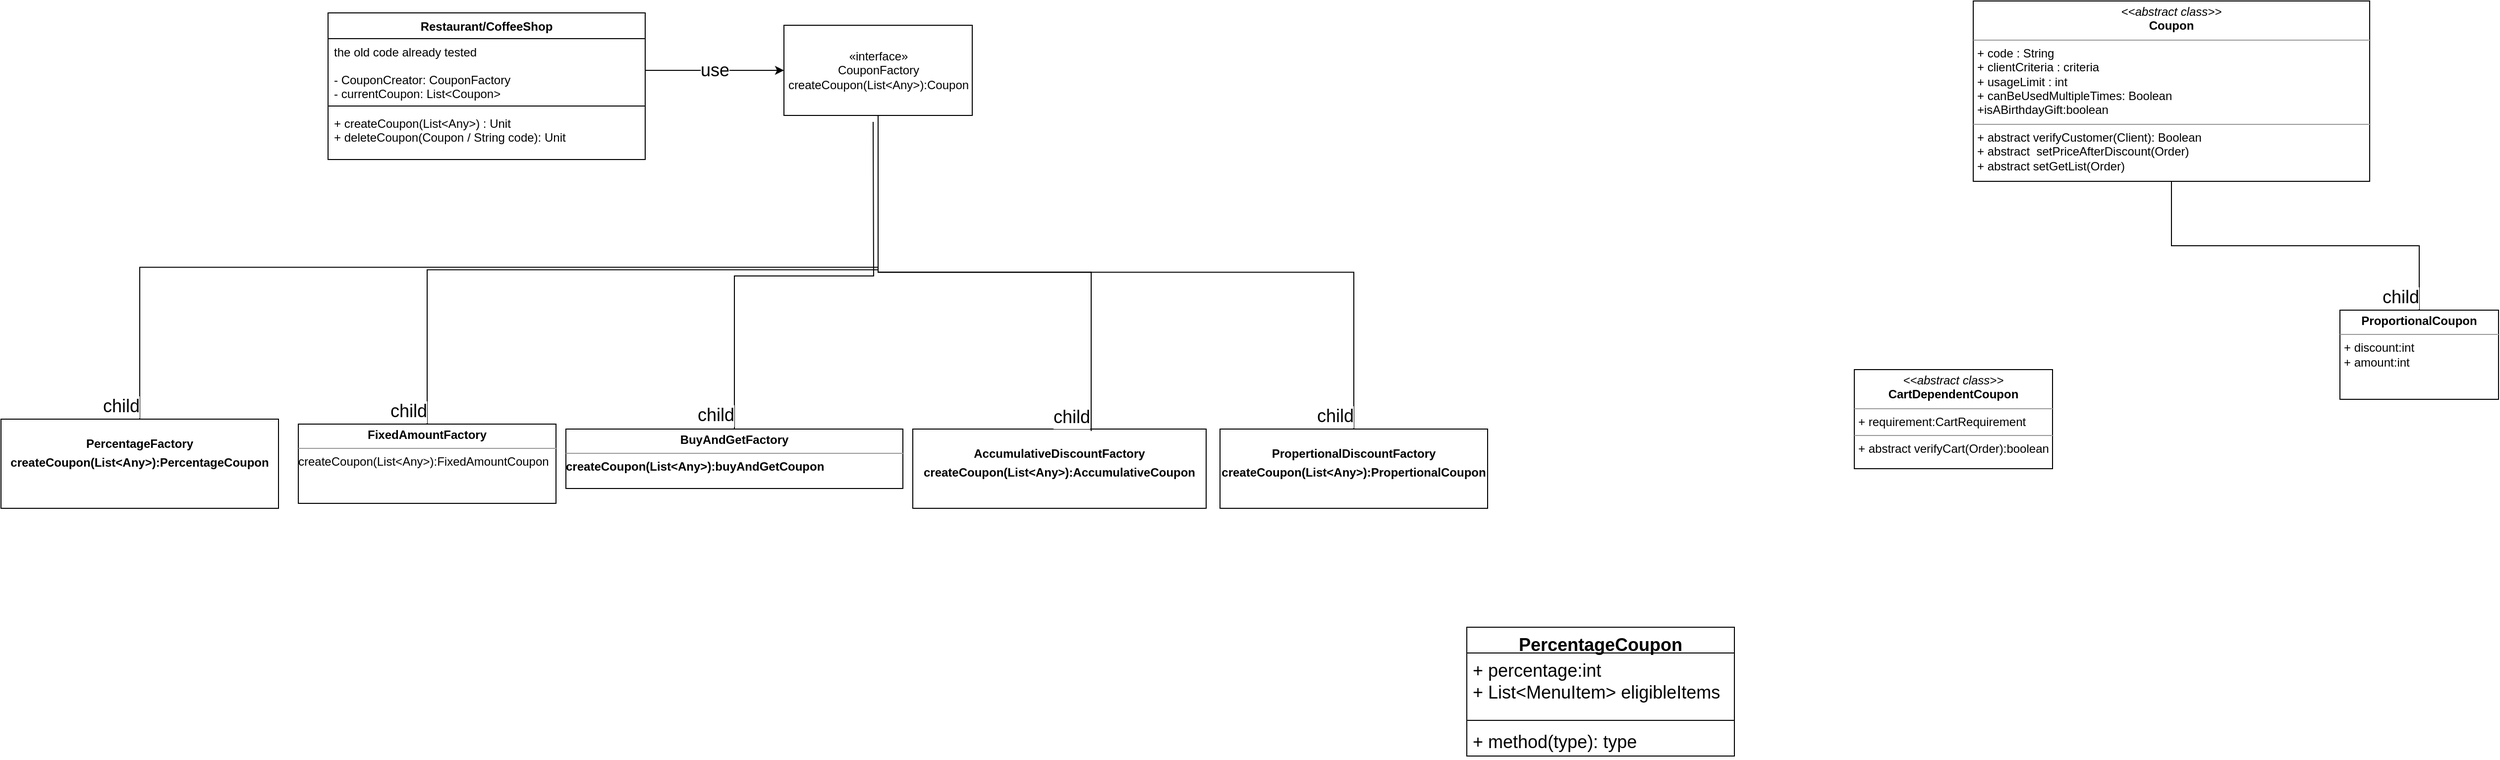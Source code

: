 <mxfile version="15.4.3" type="github">
  <diagram id="kLIZPY2Z_ZGTEdxILeMI" name="Page-1">
    <mxGraphModel dx="1544" dy="1460" grid="1" gridSize="10" guides="1" tooltips="1" connect="1" arrows="1" fold="1" page="1" pageScale="1" pageWidth="850" pageHeight="1100" math="0" shadow="0">
      <root>
        <mxCell id="0" />
        <mxCell id="1" parent="0" />
        <mxCell id="prTzPAkD1qdlaG6kKBDe-8" value="Restaurant/CoffeeShop" style="swimlane;fontStyle=1;align=center;verticalAlign=top;childLayout=stackLayout;horizontal=1;startSize=26;horizontalStack=0;resizeParent=1;resizeParentMax=0;resizeLast=0;collapsible=1;marginBottom=0;" parent="1" vertex="1">
          <mxGeometry x="-510" y="-940" width="320" height="148" as="geometry" />
        </mxCell>
        <mxCell id="prTzPAkD1qdlaG6kKBDe-9" value="the old code already tested&#xa;&#xa;- CouponCreator: CouponFactory&#xa;- currentCoupon: List&lt;Coupon&gt;" style="text;strokeColor=none;fillColor=none;align=left;verticalAlign=top;spacingLeft=4;spacingRight=4;overflow=hidden;rotatable=0;points=[[0,0.5],[1,0.5]];portConstraint=eastwest;" parent="prTzPAkD1qdlaG6kKBDe-8" vertex="1">
          <mxGeometry y="26" width="320" height="64" as="geometry" />
        </mxCell>
        <mxCell id="prTzPAkD1qdlaG6kKBDe-10" value="" style="line;strokeWidth=1;fillColor=none;align=left;verticalAlign=middle;spacingTop=-1;spacingLeft=3;spacingRight=3;rotatable=0;labelPosition=right;points=[];portConstraint=eastwest;" parent="prTzPAkD1qdlaG6kKBDe-8" vertex="1">
          <mxGeometry y="90" width="320" height="8" as="geometry" />
        </mxCell>
        <mxCell id="prTzPAkD1qdlaG6kKBDe-11" value="+ createCoupon(List&lt;Any&gt;) : Unit&#xa;+ deleteCoupon(Coupon / String code): Unit" style="text;strokeColor=none;fillColor=none;align=left;verticalAlign=top;spacingLeft=4;spacingRight=4;overflow=hidden;rotatable=0;points=[[0,0.5],[1,0.5]];portConstraint=eastwest;" parent="prTzPAkD1qdlaG6kKBDe-8" vertex="1">
          <mxGeometry y="98" width="320" height="50" as="geometry" />
        </mxCell>
        <mxCell id="prTzPAkD1qdlaG6kKBDe-12" value="«interface»&lt;br&gt;CouponFactory&lt;br&gt;createCoupon(List&amp;lt;Any&amp;gt;):Coupon" style="html=1;" parent="1" vertex="1">
          <mxGeometry x="-50" y="-927.5" width="190" height="91" as="geometry" />
        </mxCell>
        <mxCell id="prTzPAkD1qdlaG6kKBDe-14" value="&lt;p style=&quot;margin: 0px ; margin-top: 4px ; text-align: center&quot;&gt;&lt;br&gt;&lt;b&gt;PercentageFactory&lt;/b&gt;&lt;/p&gt;&lt;p style=&quot;margin: 0px ; margin-top: 4px ; text-align: center&quot;&gt;&lt;b&gt;createCoupon(List&amp;lt;Any&amp;gt;):PercentageCoupon&lt;/b&gt;&lt;/p&gt;" style="verticalAlign=top;align=left;overflow=fill;fontSize=12;fontFamily=Helvetica;html=1;" parent="1" vertex="1">
          <mxGeometry x="-840" y="-530" width="280" height="90" as="geometry" />
        </mxCell>
        <mxCell id="prTzPAkD1qdlaG6kKBDe-16" value="&lt;p style=&quot;margin: 0px ; margin-top: 4px ; text-align: center&quot;&gt;&lt;b&gt;FixedAmountFactory&lt;/b&gt;&lt;/p&gt;&lt;hr size=&quot;1&quot;&gt;&lt;div style=&quot;height: 2px&quot;&gt;createCoupon(List&amp;lt;Any&amp;gt;):FixedAmountCoupon&lt;/div&gt;" style="verticalAlign=top;align=left;overflow=fill;fontSize=12;fontFamily=Helvetica;html=1;" parent="1" vertex="1">
          <mxGeometry x="-540" y="-525" width="260" height="80" as="geometry" />
        </mxCell>
        <mxCell id="prTzPAkD1qdlaG6kKBDe-18" value="&lt;p style=&quot;margin: 0px ; margin-top: 4px ; text-align: center&quot;&gt;&lt;b&gt;BuyAndGetFactory&lt;/b&gt;&lt;/p&gt;&lt;hr size=&quot;1&quot;&gt;&lt;div style=&quot;height: 2px&quot;&gt;&lt;b&gt;createCoupon(List&amp;lt;Any&amp;gt;):buyAndGetCoupon&lt;/b&gt;&lt;/div&gt;" style="verticalAlign=top;align=left;overflow=fill;fontSize=12;fontFamily=Helvetica;html=1;" parent="1" vertex="1">
          <mxGeometry x="-270" y="-520" width="340" height="60" as="geometry" />
        </mxCell>
        <mxCell id="H8ev0atWPXlf6B0PMMAp-4" value="&lt;p style=&quot;margin: 0px ; margin-top: 4px ; text-align: center&quot;&gt;&lt;b&gt;&lt;br&gt;PropertionalDiscountFactory&lt;/b&gt;&lt;/p&gt;&lt;p style=&quot;margin: 0px ; margin-top: 4px ; text-align: center&quot;&gt;&lt;b&gt;createCoupon(List&amp;lt;Any&amp;gt;):PropertionalCoupon&lt;/b&gt;&lt;/p&gt;" style="verticalAlign=top;align=left;overflow=fill;fontSize=12;fontFamily=Helvetica;html=1;" vertex="1" parent="1">
          <mxGeometry x="390" y="-520" width="270" height="80" as="geometry" />
        </mxCell>
        <mxCell id="H8ev0atWPXlf6B0PMMAp-5" value="&lt;p style=&quot;margin: 0px ; margin-top: 4px ; text-align: center&quot;&gt;&lt;br&gt;&lt;b&gt;AccumulativeDiscountFactory&lt;/b&gt;&lt;/p&gt;&lt;p style=&quot;margin: 0px ; margin-top: 4px ; text-align: center&quot;&gt;&lt;b&gt;createCoupon(List&amp;lt;Any&amp;gt;):AccumulativeCoupon&lt;/b&gt;&lt;/p&gt;" style="verticalAlign=top;align=left;overflow=fill;fontSize=12;fontFamily=Helvetica;html=1;" vertex="1" parent="1">
          <mxGeometry x="80" y="-520" width="296" height="80" as="geometry" />
        </mxCell>
        <mxCell id="H8ev0atWPXlf6B0PMMAp-28" value="" style="endArrow=none;html=1;edgeStyle=orthogonalEdgeStyle;rounded=0;fontSize=18;exitX=0.5;exitY=1;exitDx=0;exitDy=0;" edge="1" parent="1" source="prTzPAkD1qdlaG6kKBDe-12" target="prTzPAkD1qdlaG6kKBDe-14">
          <mxGeometry relative="1" as="geometry">
            <mxPoint x="40" y="-760" as="sourcePoint" />
            <mxPoint x="-680" y="-550" as="targetPoint" />
          </mxGeometry>
        </mxCell>
        <mxCell id="H8ev0atWPXlf6B0PMMAp-30" value="child" style="edgeLabel;resizable=0;html=1;align=right;verticalAlign=bottom;fontSize=18;" connectable="0" vertex="1" parent="H8ev0atWPXlf6B0PMMAp-28">
          <mxGeometry x="1" relative="1" as="geometry" />
        </mxCell>
        <mxCell id="H8ev0atWPXlf6B0PMMAp-33" value="" style="endArrow=none;html=1;edgeStyle=orthogonalEdgeStyle;rounded=0;fontSize=18;entryX=0.5;entryY=0;entryDx=0;entryDy=0;exitX=0.5;exitY=1;exitDx=0;exitDy=0;" edge="1" parent="1" source="prTzPAkD1qdlaG6kKBDe-12" target="prTzPAkD1qdlaG6kKBDe-16">
          <mxGeometry relative="1" as="geometry">
            <mxPoint x="-200" y="-750" as="sourcePoint" />
            <mxPoint x="-40" y="-750" as="targetPoint" />
          </mxGeometry>
        </mxCell>
        <mxCell id="H8ev0atWPXlf6B0PMMAp-35" value="child" style="edgeLabel;resizable=0;html=1;align=right;verticalAlign=bottom;fontSize=18;" connectable="0" vertex="1" parent="H8ev0atWPXlf6B0PMMAp-33">
          <mxGeometry x="1" relative="1" as="geometry" />
        </mxCell>
        <mxCell id="H8ev0atWPXlf6B0PMMAp-36" value="" style="endArrow=none;html=1;edgeStyle=orthogonalEdgeStyle;rounded=0;fontSize=18;entryX=0.5;entryY=0;entryDx=0;entryDy=0;" edge="1" parent="1" target="prTzPAkD1qdlaG6kKBDe-18">
          <mxGeometry relative="1" as="geometry">
            <mxPoint x="40" y="-830" as="sourcePoint" />
            <mxPoint x="30" y="-710" as="targetPoint" />
          </mxGeometry>
        </mxCell>
        <mxCell id="H8ev0atWPXlf6B0PMMAp-38" value="child" style="edgeLabel;resizable=0;html=1;align=right;verticalAlign=bottom;fontSize=18;" connectable="0" vertex="1" parent="H8ev0atWPXlf6B0PMMAp-36">
          <mxGeometry x="1" relative="1" as="geometry" />
        </mxCell>
        <mxCell id="H8ev0atWPXlf6B0PMMAp-39" value="" style="endArrow=none;html=1;edgeStyle=orthogonalEdgeStyle;rounded=0;fontSize=18;entryX=0.608;entryY=0.025;entryDx=0;entryDy=0;entryPerimeter=0;exitX=0.5;exitY=1;exitDx=0;exitDy=0;" edge="1" parent="1" source="prTzPAkD1qdlaG6kKBDe-12" target="H8ev0atWPXlf6B0PMMAp-5">
          <mxGeometry relative="1" as="geometry">
            <mxPoint x="30" y="-710" as="sourcePoint" />
            <mxPoint x="190" y="-710" as="targetPoint" />
          </mxGeometry>
        </mxCell>
        <mxCell id="H8ev0atWPXlf6B0PMMAp-41" value="child" style="edgeLabel;resizable=0;html=1;align=right;verticalAlign=bottom;fontSize=18;" connectable="0" vertex="1" parent="H8ev0atWPXlf6B0PMMAp-39">
          <mxGeometry x="1" relative="1" as="geometry" />
        </mxCell>
        <mxCell id="H8ev0atWPXlf6B0PMMAp-42" value="" style="endArrow=none;html=1;edgeStyle=orthogonalEdgeStyle;rounded=0;fontSize=18;entryX=0.5;entryY=0;entryDx=0;entryDy=0;exitX=0.5;exitY=1;exitDx=0;exitDy=0;" edge="1" parent="1" source="prTzPAkD1qdlaG6kKBDe-12" target="H8ev0atWPXlf6B0PMMAp-4">
          <mxGeometry relative="1" as="geometry">
            <mxPoint x="240" y="-710" as="sourcePoint" />
            <mxPoint x="400" y="-710" as="targetPoint" />
          </mxGeometry>
        </mxCell>
        <mxCell id="H8ev0atWPXlf6B0PMMAp-44" value="child" style="edgeLabel;resizable=0;html=1;align=right;verticalAlign=bottom;fontSize=18;" connectable="0" vertex="1" parent="H8ev0atWPXlf6B0PMMAp-42">
          <mxGeometry x="1" relative="1" as="geometry" />
        </mxCell>
        <mxCell id="H8ev0atWPXlf6B0PMMAp-48" value="use" style="edgeStyle=orthogonalEdgeStyle;rounded=0;orthogonalLoop=1;jettySize=auto;html=1;exitX=1;exitY=0.5;exitDx=0;exitDy=0;entryX=0;entryY=0.5;entryDx=0;entryDy=0;fontSize=18;" edge="1" parent="1" source="prTzPAkD1qdlaG6kKBDe-9" target="prTzPAkD1qdlaG6kKBDe-12">
          <mxGeometry relative="1" as="geometry" />
        </mxCell>
        <mxCell id="H8ev0atWPXlf6B0PMMAp-49" value="&lt;p style=&quot;margin: 0px ; margin-top: 4px ; text-align: center&quot;&gt;&lt;i&gt;&amp;lt;&amp;lt;abstract class&amp;gt;&amp;gt;&lt;/i&gt;&lt;br&gt;&lt;b&gt;Coupon&lt;/b&gt;&lt;/p&gt;&lt;hr size=&quot;1&quot;&gt;&lt;p style=&quot;margin: 0px ; margin-left: 4px&quot;&gt;+ code : String&lt;br&gt;+ clientCriteria : criteria&amp;nbsp;&lt;/p&gt;&lt;p style=&quot;margin: 0px ; margin-left: 4px&quot;&gt;+ usageLimit : int&lt;/p&gt;&lt;p style=&quot;margin: 0px ; margin-left: 4px&quot;&gt;+ canBeUsedMultipleTimes: Boolean&lt;/p&gt;&lt;p style=&quot;margin: 0px ; margin-left: 4px&quot;&gt;+isABirthdayGift:boolean&lt;/p&gt;&lt;hr size=&quot;1&quot;&gt;&lt;p style=&quot;margin: 0px ; margin-left: 4px&quot;&gt;+ abstract verifyCustomer(Client): Boolean&lt;br&gt;+ abstract&amp;nbsp; setPriceAfterDiscount(Order)&lt;/p&gt;&lt;p style=&quot;margin: 0px ; margin-left: 4px&quot;&gt;+ abstract setGetList(Order)&lt;/p&gt;" style="verticalAlign=top;align=left;overflow=fill;fontSize=12;fontFamily=Helvetica;html=1;" vertex="1" parent="1">
          <mxGeometry x="1150" y="-952" width="400" height="182" as="geometry" />
        </mxCell>
        <mxCell id="H8ev0atWPXlf6B0PMMAp-51" value="&lt;p style=&quot;margin: 0px ; margin-top: 4px ; text-align: center&quot;&gt;&lt;b&gt;ProportionalCoupon&lt;/b&gt;&lt;/p&gt;&lt;hr size=&quot;1&quot;&gt;&lt;p style=&quot;margin: 0px ; margin-left: 4px&quot;&gt;+ discount:int&lt;/p&gt;&lt;p style=&quot;margin: 0px ; margin-left: 4px&quot;&gt;+ amount:int&lt;/p&gt;&lt;p style=&quot;margin: 0px ; margin-left: 4px&quot;&gt;&lt;br&gt;&lt;/p&gt;" style="verticalAlign=top;align=left;overflow=fill;fontSize=12;fontFamily=Helvetica;html=1;" vertex="1" parent="1">
          <mxGeometry x="1520" y="-640" width="160" height="90" as="geometry" />
        </mxCell>
        <mxCell id="H8ev0atWPXlf6B0PMMAp-53" value="" style="endArrow=none;html=1;edgeStyle=orthogonalEdgeStyle;rounded=0;fontSize=18;entryX=0.5;entryY=0;entryDx=0;entryDy=0;exitX=0.5;exitY=1;exitDx=0;exitDy=0;" edge="1" parent="1" source="H8ev0atWPXlf6B0PMMAp-49" target="H8ev0atWPXlf6B0PMMAp-51">
          <mxGeometry relative="1" as="geometry">
            <mxPoint x="1280" y="-680" as="sourcePoint" />
            <mxPoint x="1460" y="-680" as="targetPoint" />
          </mxGeometry>
        </mxCell>
        <mxCell id="H8ev0atWPXlf6B0PMMAp-55" value="child" style="edgeLabel;resizable=0;html=1;align=right;verticalAlign=bottom;fontSize=18;" connectable="0" vertex="1" parent="H8ev0atWPXlf6B0PMMAp-53">
          <mxGeometry x="1" relative="1" as="geometry" />
        </mxCell>
        <mxCell id="H8ev0atWPXlf6B0PMMAp-56" value="&lt;p style=&quot;margin: 0px ; margin-top: 4px ; text-align: center&quot;&gt;&lt;i&gt;&amp;lt;&amp;lt;abstract class&amp;gt;&amp;gt;&lt;/i&gt;&lt;br&gt;&lt;b&gt;CartDependentCoupon&lt;/b&gt;&lt;/p&gt;&lt;hr size=&quot;1&quot;&gt;&lt;p style=&quot;margin: 0px ; margin-left: 4px&quot;&gt;+ requirement:CartRequirement&amp;nbsp;&lt;/p&gt;&lt;hr size=&quot;1&quot;&gt;&lt;p style=&quot;margin: 0px ; margin-left: 4px&quot;&gt;+ abstract verifyCart(Order):boolean&amp;nbsp;&amp;nbsp;&lt;br&gt;&lt;br&gt;&lt;/p&gt;" style="verticalAlign=top;align=left;overflow=fill;fontSize=12;fontFamily=Helvetica;html=1;" vertex="1" parent="1">
          <mxGeometry x="1030" y="-580" width="200" height="100" as="geometry" />
        </mxCell>
        <mxCell id="H8ev0atWPXlf6B0PMMAp-57" value="PercentageCoupon" style="swimlane;fontStyle=1;align=center;verticalAlign=top;childLayout=stackLayout;horizontal=1;startSize=26;horizontalStack=0;resizeParent=1;resizeParentMax=0;resizeLast=0;collapsible=1;marginBottom=0;fontSize=18;" vertex="1" parent="1">
          <mxGeometry x="639" y="-320" width="270" height="130" as="geometry" />
        </mxCell>
        <mxCell id="H8ev0atWPXlf6B0PMMAp-58" value="+ percentage:int&#xa;+ List&lt;MenuItem&gt; eligibleItems" style="text;strokeColor=none;fillColor=none;align=left;verticalAlign=top;spacingLeft=4;spacingRight=4;overflow=hidden;rotatable=0;points=[[0,0.5],[1,0.5]];portConstraint=eastwest;fontSize=18;" vertex="1" parent="H8ev0atWPXlf6B0PMMAp-57">
          <mxGeometry y="26" width="270" height="64" as="geometry" />
        </mxCell>
        <mxCell id="H8ev0atWPXlf6B0PMMAp-59" value="" style="line;strokeWidth=1;fillColor=none;align=left;verticalAlign=middle;spacingTop=-1;spacingLeft=3;spacingRight=3;rotatable=0;labelPosition=right;points=[];portConstraint=eastwest;fontSize=18;" vertex="1" parent="H8ev0atWPXlf6B0PMMAp-57">
          <mxGeometry y="90" width="270" height="8" as="geometry" />
        </mxCell>
        <mxCell id="H8ev0atWPXlf6B0PMMAp-60" value="+ method(type): type" style="text;strokeColor=none;fillColor=none;align=left;verticalAlign=top;spacingLeft=4;spacingRight=4;overflow=hidden;rotatable=0;points=[[0,0.5],[1,0.5]];portConstraint=eastwest;fontSize=18;" vertex="1" parent="H8ev0atWPXlf6B0PMMAp-57">
          <mxGeometry y="98" width="270" height="32" as="geometry" />
        </mxCell>
      </root>
    </mxGraphModel>
  </diagram>
</mxfile>
